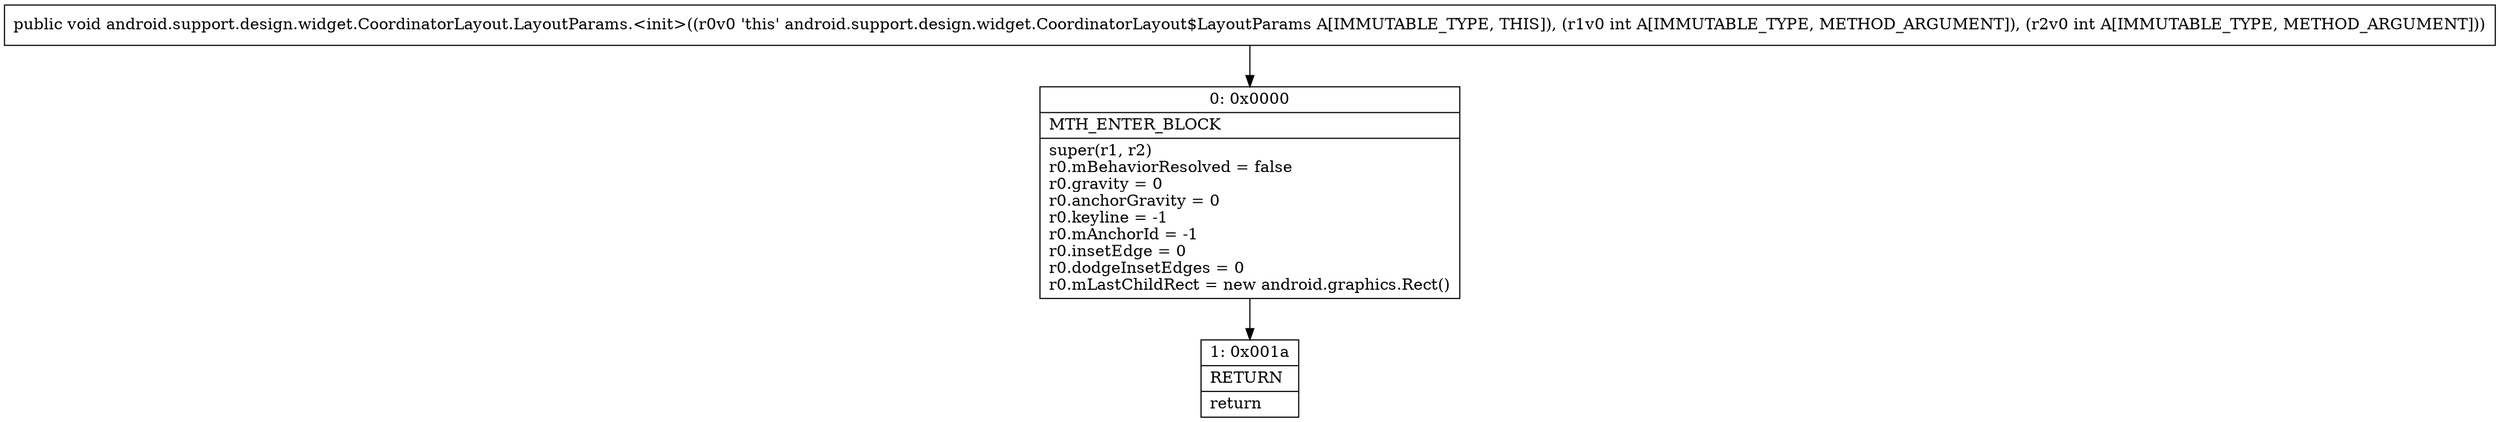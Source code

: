 digraph "CFG forandroid.support.design.widget.CoordinatorLayout.LayoutParams.\<init\>(II)V" {
Node_0 [shape=record,label="{0\:\ 0x0000|MTH_ENTER_BLOCK\l|super(r1, r2)\lr0.mBehaviorResolved = false\lr0.gravity = 0\lr0.anchorGravity = 0\lr0.keyline = \-1\lr0.mAnchorId = \-1\lr0.insetEdge = 0\lr0.dodgeInsetEdges = 0\lr0.mLastChildRect = new android.graphics.Rect()\l}"];
Node_1 [shape=record,label="{1\:\ 0x001a|RETURN\l|return\l}"];
MethodNode[shape=record,label="{public void android.support.design.widget.CoordinatorLayout.LayoutParams.\<init\>((r0v0 'this' android.support.design.widget.CoordinatorLayout$LayoutParams A[IMMUTABLE_TYPE, THIS]), (r1v0 int A[IMMUTABLE_TYPE, METHOD_ARGUMENT]), (r2v0 int A[IMMUTABLE_TYPE, METHOD_ARGUMENT])) }"];
MethodNode -> Node_0;
Node_0 -> Node_1;
}

